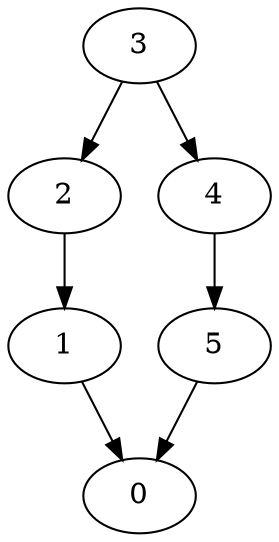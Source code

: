 digraph G {
    1;
    0;
    2;
    3;
    4;
    5;
    1 -> 0 [w=1];
    2 -> 1 [w=0];
    3 -> 2 [w=0];
    3 -> 4 [w=0];
    4 -> 5 [w=0];
    5 -> 0 [w=0];
}
